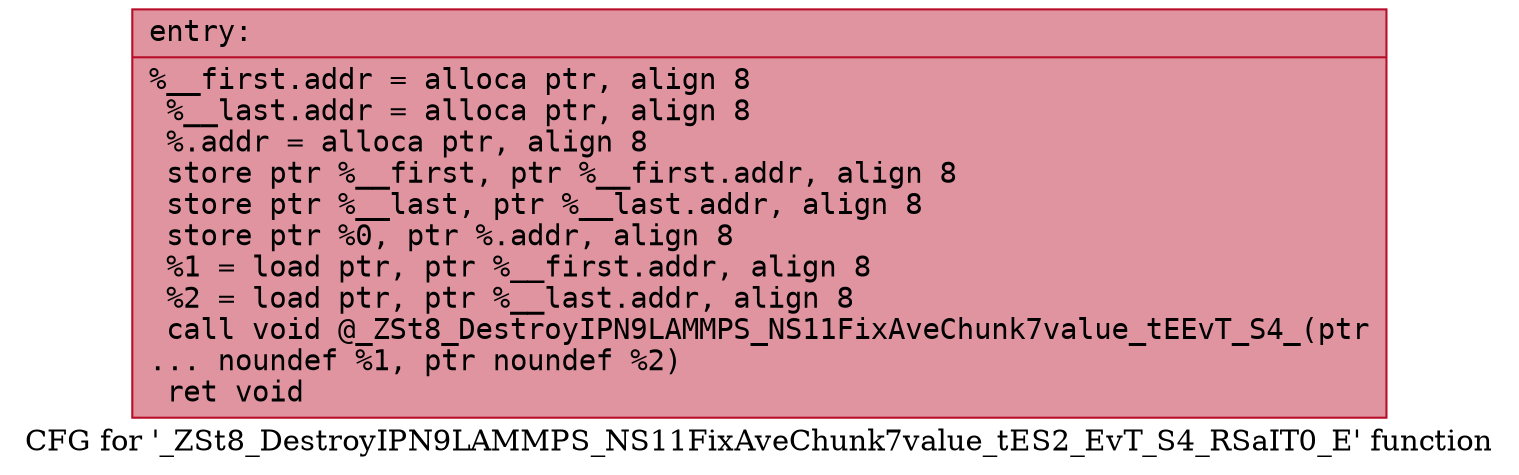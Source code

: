 digraph "CFG for '_ZSt8_DestroyIPN9LAMMPS_NS11FixAveChunk7value_tES2_EvT_S4_RSaIT0_E' function" {
	label="CFG for '_ZSt8_DestroyIPN9LAMMPS_NS11FixAveChunk7value_tES2_EvT_S4_RSaIT0_E' function";

	Node0x561289578fe0 [shape=record,color="#b70d28ff", style=filled, fillcolor="#b70d2870" fontname="Courier",label="{entry:\l|  %__first.addr = alloca ptr, align 8\l  %__last.addr = alloca ptr, align 8\l  %.addr = alloca ptr, align 8\l  store ptr %__first, ptr %__first.addr, align 8\l  store ptr %__last, ptr %__last.addr, align 8\l  store ptr %0, ptr %.addr, align 8\l  %1 = load ptr, ptr %__first.addr, align 8\l  %2 = load ptr, ptr %__last.addr, align 8\l  call void @_ZSt8_DestroyIPN9LAMMPS_NS11FixAveChunk7value_tEEvT_S4_(ptr\l... noundef %1, ptr noundef %2)\l  ret void\l}"];
}
